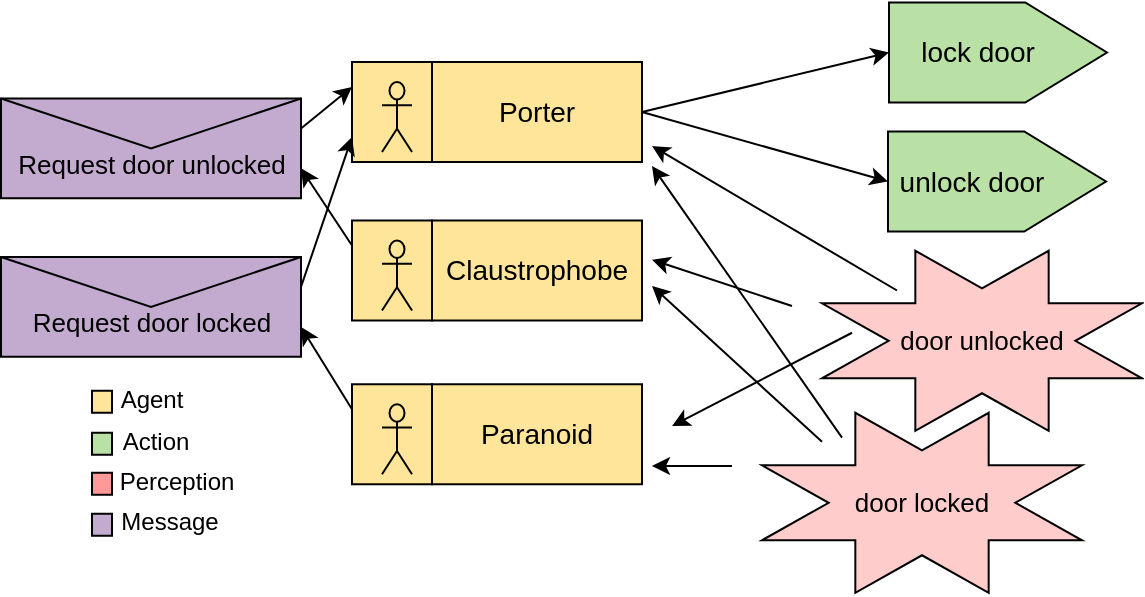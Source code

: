 <mxfile version="14.1.8" type="device"><diagram id="MgHO2BmwZntWaBud9hd3" name="Page-1"><mxGraphModel dx="981" dy="532" grid="1" gridSize="10" guides="1" tooltips="1" connect="1" arrows="1" fold="1" page="1" pageScale="1" pageWidth="850" pageHeight="1100" math="0" shadow="0"><root><mxCell id="0"/><mxCell id="1" parent="0"/><mxCell id="M0IImtITD2GQFYOq2Ore-3" value="" style="shape=offPageConnector;whiteSpace=wrap;html=1;rotation=-90;fillColor=#B9E0A5;" parent="1" vertex="1"><mxGeometry x="488" y="-21.25" width="50" height="109" as="geometry"/></mxCell><mxCell id="M0IImtITD2GQFYOq2Ore-6" value="" style="rounded=0;whiteSpace=wrap;html=1;fillColor=#FFE599;" parent="1" vertex="1"><mxGeometry x="190" y="38" width="40" height="50" as="geometry"/></mxCell><mxCell id="M0IImtITD2GQFYOq2Ore-18" style="rounded=0;orthogonalLoop=1;jettySize=auto;html=1;exitX=1;exitY=0.5;exitDx=0;exitDy=0;entryX=0.5;entryY=0;entryDx=0;entryDy=0;" parent="1" source="M0IImtITD2GQFYOq2Ore-8" target="M0IImtITD2GQFYOq2Ore-3" edge="1"><mxGeometry relative="1" as="geometry"/></mxCell><mxCell id="M0IImtITD2GQFYOq2Ore-8" value="Porter" style="rounded=0;whiteSpace=wrap;html=1;fillColor=#FFE599;fontSize=14;" parent="1" vertex="1"><mxGeometry x="230" y="38" width="105" height="50" as="geometry"/></mxCell><mxCell id="M0IImtITD2GQFYOq2Ore-4" value="" style="shape=umlActor;verticalLabelPosition=bottom;verticalAlign=top;html=1;outlineConnect=0;fillColor=#FFE599;" parent="1" vertex="1"><mxGeometry x="205" y="48" width="15" height="35" as="geometry"/></mxCell><mxCell id="M0IImtITD2GQFYOq2Ore-17" value="lock door" style="text;html=1;strokeColor=none;fillColor=none;align=center;verticalAlign=middle;whiteSpace=wrap;rounded=0;fontSize=14;" parent="1" vertex="1"><mxGeometry x="462.5" y="23.25" width="80" height="20" as="geometry"/></mxCell><mxCell id="M0IImtITD2GQFYOq2Ore-19" value="" style="verticalLabelPosition=bottom;verticalAlign=top;html=1;shape=mxgraph.basic.8_point_star;fillColor=#FFCCCC;" parent="1" vertex="1"><mxGeometry x="425" y="132.38" width="160" height="90" as="geometry"/></mxCell><mxCell id="M0IImtITD2GQFYOq2Ore-20" value="" style="shape=offPageConnector;whiteSpace=wrap;html=1;rotation=-90;fillColor=#B9E0A5;" parent="1" vertex="1"><mxGeometry x="487.5" y="43.25" width="50" height="109" as="geometry"/></mxCell><mxCell id="WL__6Jr89foTBE_3qpqQ-15" style="edgeStyle=none;rounded=0;orthogonalLoop=1;jettySize=auto;html=1;exitX=0;exitY=0.25;exitDx=0;exitDy=0;entryX=1;entryY=0.7;entryDx=0;entryDy=0;fontSize=13;" edge="1" parent="1" source="M0IImtITD2GQFYOq2Ore-21" target="WL__6Jr89foTBE_3qpqQ-4"><mxGeometry relative="1" as="geometry"/></mxCell><mxCell id="M0IImtITD2GQFYOq2Ore-21" value="" style="rounded=0;whiteSpace=wrap;html=1;fillColor=#FFE599;" parent="1" vertex="1"><mxGeometry x="190" y="117.25" width="40" height="50" as="geometry"/></mxCell><mxCell id="M0IImtITD2GQFYOq2Ore-22" style="rounded=0;orthogonalLoop=1;jettySize=auto;html=1;exitX=1;exitY=0.5;exitDx=0;exitDy=0;entryX=0.5;entryY=0;entryDx=0;entryDy=0;" parent="1" source="M0IImtITD2GQFYOq2Ore-8" target="M0IImtITD2GQFYOq2Ore-20" edge="1"><mxGeometry relative="1" as="geometry"/></mxCell><mxCell id="M0IImtITD2GQFYOq2Ore-23" value="Claustrophobe" style="rounded=0;whiteSpace=wrap;html=1;fillColor=#FFE599;fontSize=14;" parent="1" vertex="1"><mxGeometry x="230" y="117.25" width="105" height="50" as="geometry"/></mxCell><mxCell id="M0IImtITD2GQFYOq2Ore-24" value="" style="shape=umlActor;verticalLabelPosition=bottom;verticalAlign=top;html=1;outlineConnect=0;fillColor=#FFE599;" parent="1" vertex="1"><mxGeometry x="205" y="127.25" width="15" height="35" as="geometry"/></mxCell><mxCell id="M0IImtITD2GQFYOq2Ore-25" value="door unlocked" style="text;html=1;strokeColor=none;fillColor=none;align=center;verticalAlign=middle;whiteSpace=wrap;rounded=0;fontSize=13;" parent="1" vertex="1"><mxGeometry x="460" y="167.38" width="90" height="20" as="geometry"/></mxCell><mxCell id="M0IImtITD2GQFYOq2Ore-27" value="unlock door" style="text;html=1;strokeColor=none;fillColor=none;align=center;verticalAlign=middle;whiteSpace=wrap;rounded=0;fontSize=14;" parent="1" vertex="1"><mxGeometry x="460" y="87.75" width="80" height="20" as="geometry"/></mxCell><mxCell id="M0IImtITD2GQFYOq2Ore-29" value="" style="verticalLabelPosition=bottom;verticalAlign=top;html=1;shape=mxgraph.basic.8_point_star;fillColor=#FFCCCC;" parent="1" vertex="1"><mxGeometry x="395" y="213.38" width="160" height="90" as="geometry"/></mxCell><mxCell id="M0IImtITD2GQFYOq2Ore-30" value="door locked" style="text;html=1;strokeColor=none;fillColor=none;align=center;verticalAlign=middle;whiteSpace=wrap;rounded=0;fontSize=13;" parent="1" vertex="1"><mxGeometry x="430" y="248.38" width="90" height="20" as="geometry"/></mxCell><mxCell id="M0IImtITD2GQFYOq2Ore-32" value="" style="rounded=0;whiteSpace=wrap;html=1;fillColor=#FFE599;" parent="1" vertex="1"><mxGeometry x="60" y="202.38" width="10" height="11" as="geometry"/></mxCell><mxCell id="M0IImtITD2GQFYOq2Ore-36" value="" style="rounded=0;whiteSpace=wrap;html=1;fillColor=#B9E0A5;" parent="1" vertex="1"><mxGeometry x="60" y="223.38" width="10" height="11" as="geometry"/></mxCell><mxCell id="M0IImtITD2GQFYOq2Ore-37" value="" style="rounded=0;whiteSpace=wrap;html=1;fillColor=#FF9999;" parent="1" vertex="1"><mxGeometry x="60" y="243.38" width="10" height="11" as="geometry"/></mxCell><mxCell id="M0IImtITD2GQFYOq2Ore-38" value="" style="rounded=0;whiteSpace=wrap;html=1;fillColor=#C3ABD0;" parent="1" vertex="1"><mxGeometry x="60" y="263.88" width="10" height="11" as="geometry"/></mxCell><mxCell id="M0IImtITD2GQFYOq2Ore-39" value="Agent" style="text;html=1;strokeColor=none;fillColor=none;align=center;verticalAlign=middle;whiteSpace=wrap;rounded=0;" parent="1" vertex="1"><mxGeometry x="74.5" y="199.13" width="30" height="15.5" as="geometry"/></mxCell><mxCell id="M0IImtITD2GQFYOq2Ore-40" value="Action" style="text;html=1;strokeColor=none;fillColor=none;align=center;verticalAlign=middle;whiteSpace=wrap;rounded=0;" parent="1" vertex="1"><mxGeometry x="72" y="220.13" width="40" height="15.5" as="geometry"/></mxCell><mxCell id="M0IImtITD2GQFYOq2Ore-41" value="Perception" style="text;html=1;strokeColor=none;fillColor=none;align=center;verticalAlign=middle;whiteSpace=wrap;rounded=0;" parent="1" vertex="1"><mxGeometry x="74.5" y="240.13" width="55" height="15.5" as="geometry"/></mxCell><mxCell id="M0IImtITD2GQFYOq2Ore-43" value="Message" style="text;html=1;strokeColor=none;fillColor=none;align=center;verticalAlign=middle;whiteSpace=wrap;rounded=0;" parent="1" vertex="1"><mxGeometry x="74.5" y="260.63" width="47.5" height="15.5" as="geometry"/></mxCell><mxCell id="WL__6Jr89foTBE_3qpqQ-16" style="edgeStyle=none;rounded=0;orthogonalLoop=1;jettySize=auto;html=1;exitX=1;exitY=0.3;exitDx=0;exitDy=0;entryX=0;entryY=0.25;entryDx=0;entryDy=0;fontSize=13;" edge="1" parent="1" source="WL__6Jr89foTBE_3qpqQ-4" target="M0IImtITD2GQFYOq2Ore-6"><mxGeometry relative="1" as="geometry"/></mxCell><mxCell id="WL__6Jr89foTBE_3qpqQ-4" value="&lt;br&gt;Request door unlocked" style="shape=message;html=1;whiteSpace=wrap;html=1;outlineConnect=0;fontSize=13;fillColor=#C3ABD0;" vertex="1" parent="1"><mxGeometry x="14.5" y="56.26" width="150" height="49.87" as="geometry"/></mxCell><mxCell id="WL__6Jr89foTBE_3qpqQ-13" style="edgeStyle=none;rounded=0;orthogonalLoop=1;jettySize=auto;html=1;exitX=0;exitY=0.25;exitDx=0;exitDy=0;entryX=1;entryY=0.7;entryDx=0;entryDy=0;fontSize=13;" edge="1" parent="1" source="WL__6Jr89foTBE_3qpqQ-5" target="WL__6Jr89foTBE_3qpqQ-8"><mxGeometry relative="1" as="geometry"/></mxCell><mxCell id="WL__6Jr89foTBE_3qpqQ-5" value="" style="rounded=0;whiteSpace=wrap;html=1;fillColor=#FFE599;" vertex="1" parent="1"><mxGeometry x="190" y="199.13" width="40" height="50" as="geometry"/></mxCell><mxCell id="WL__6Jr89foTBE_3qpqQ-6" value="Paranoid" style="rounded=0;whiteSpace=wrap;html=1;fillColor=#FFE599;fontSize=14;" vertex="1" parent="1"><mxGeometry x="230" y="199.13" width="105" height="50" as="geometry"/></mxCell><mxCell id="WL__6Jr89foTBE_3qpqQ-7" value="" style="shape=umlActor;verticalLabelPosition=bottom;verticalAlign=top;html=1;outlineConnect=0;fillColor=#FFE599;" vertex="1" parent="1"><mxGeometry x="205" y="209.13" width="15" height="35" as="geometry"/></mxCell><mxCell id="WL__6Jr89foTBE_3qpqQ-14" style="edgeStyle=none;rounded=0;orthogonalLoop=1;jettySize=auto;html=1;exitX=1;exitY=0.3;exitDx=0;exitDy=0;entryX=0;entryY=0.75;entryDx=0;entryDy=0;fontSize=13;" edge="1" parent="1" source="WL__6Jr89foTBE_3qpqQ-8" target="M0IImtITD2GQFYOq2Ore-6"><mxGeometry relative="1" as="geometry"/></mxCell><mxCell id="WL__6Jr89foTBE_3qpqQ-8" value="&lt;br&gt;Request door locked" style="shape=message;html=1;whiteSpace=wrap;html=1;outlineConnect=0;fontSize=13;fillColor=#C3ABD0;" vertex="1" parent="1"><mxGeometry x="14.5" y="135.51" width="150" height="49.87" as="geometry"/></mxCell><mxCell id="WL__6Jr89foTBE_3qpqQ-19" value="" style="endArrow=classic;html=1;fontSize=13;" edge="1" parent="1"><mxGeometry width="50" height="50" relative="1" as="geometry"><mxPoint x="425" y="227.88" as="sourcePoint"/><mxPoint x="340" y="150" as="targetPoint"/></mxGeometry></mxCell><mxCell id="WL__6Jr89foTBE_3qpqQ-20" value="" style="endArrow=classic;html=1;fontSize=13;" edge="1" parent="1"><mxGeometry width="50" height="50" relative="1" as="geometry"><mxPoint x="462.5" y="152.25" as="sourcePoint"/><mxPoint x="340" y="80" as="targetPoint"/></mxGeometry></mxCell><mxCell id="WL__6Jr89foTBE_3qpqQ-21" value="" style="endArrow=classic;html=1;fontSize=13;" edge="1" parent="1"><mxGeometry width="50" height="50" relative="1" as="geometry"><mxPoint x="410" y="160" as="sourcePoint"/><mxPoint x="340" y="136.88" as="targetPoint"/></mxGeometry></mxCell><mxCell id="WL__6Jr89foTBE_3qpqQ-23" value="" style="endArrow=classic;html=1;fontSize=13;" edge="1" parent="1"><mxGeometry width="50" height="50" relative="1" as="geometry"><mxPoint x="380" y="240" as="sourcePoint"/><mxPoint x="340" y="240" as="targetPoint"/></mxGeometry></mxCell><mxCell id="WL__6Jr89foTBE_3qpqQ-24" value="" style="endArrow=classic;html=1;fontSize=13;" edge="1" parent="1"><mxGeometry width="50" height="50" relative="1" as="geometry"><mxPoint x="435" y="225.82" as="sourcePoint"/><mxPoint x="340" y="90" as="targetPoint"/></mxGeometry></mxCell><mxCell id="WL__6Jr89foTBE_3qpqQ-25" value="" style="endArrow=classic;html=1;fontSize=13;" edge="1" parent="1"><mxGeometry width="50" height="50" relative="1" as="geometry"><mxPoint x="440" y="173.38" as="sourcePoint"/><mxPoint x="350" y="220" as="targetPoint"/></mxGeometry></mxCell></root></mxGraphModel></diagram></mxfile>
